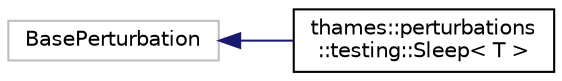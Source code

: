 digraph "Graphical Class Hierarchy"
{
 // LATEX_PDF_SIZE
  edge [fontname="Helvetica",fontsize="10",labelfontname="Helvetica",labelfontsize="10"];
  node [fontname="Helvetica",fontsize="10",shape=record];
  rankdir="LR";
  Node10 [label="BasePerturbation",height=0.2,width=0.4,color="grey75", fillcolor="white", style="filled",tooltip=" "];
  Node10 -> Node0 [dir="back",color="midnightblue",fontsize="10",style="solid",fontname="Helvetica"];
  Node0 [label="thames::perturbations\l::testing::Sleep\< T \>",height=0.2,width=0.4,color="black", fillcolor="white", style="filled",URL="$classthames_1_1perturbations_1_1testing_1_1Sleep.html",tooltip="Class for the sleep test perturbation."];
}
